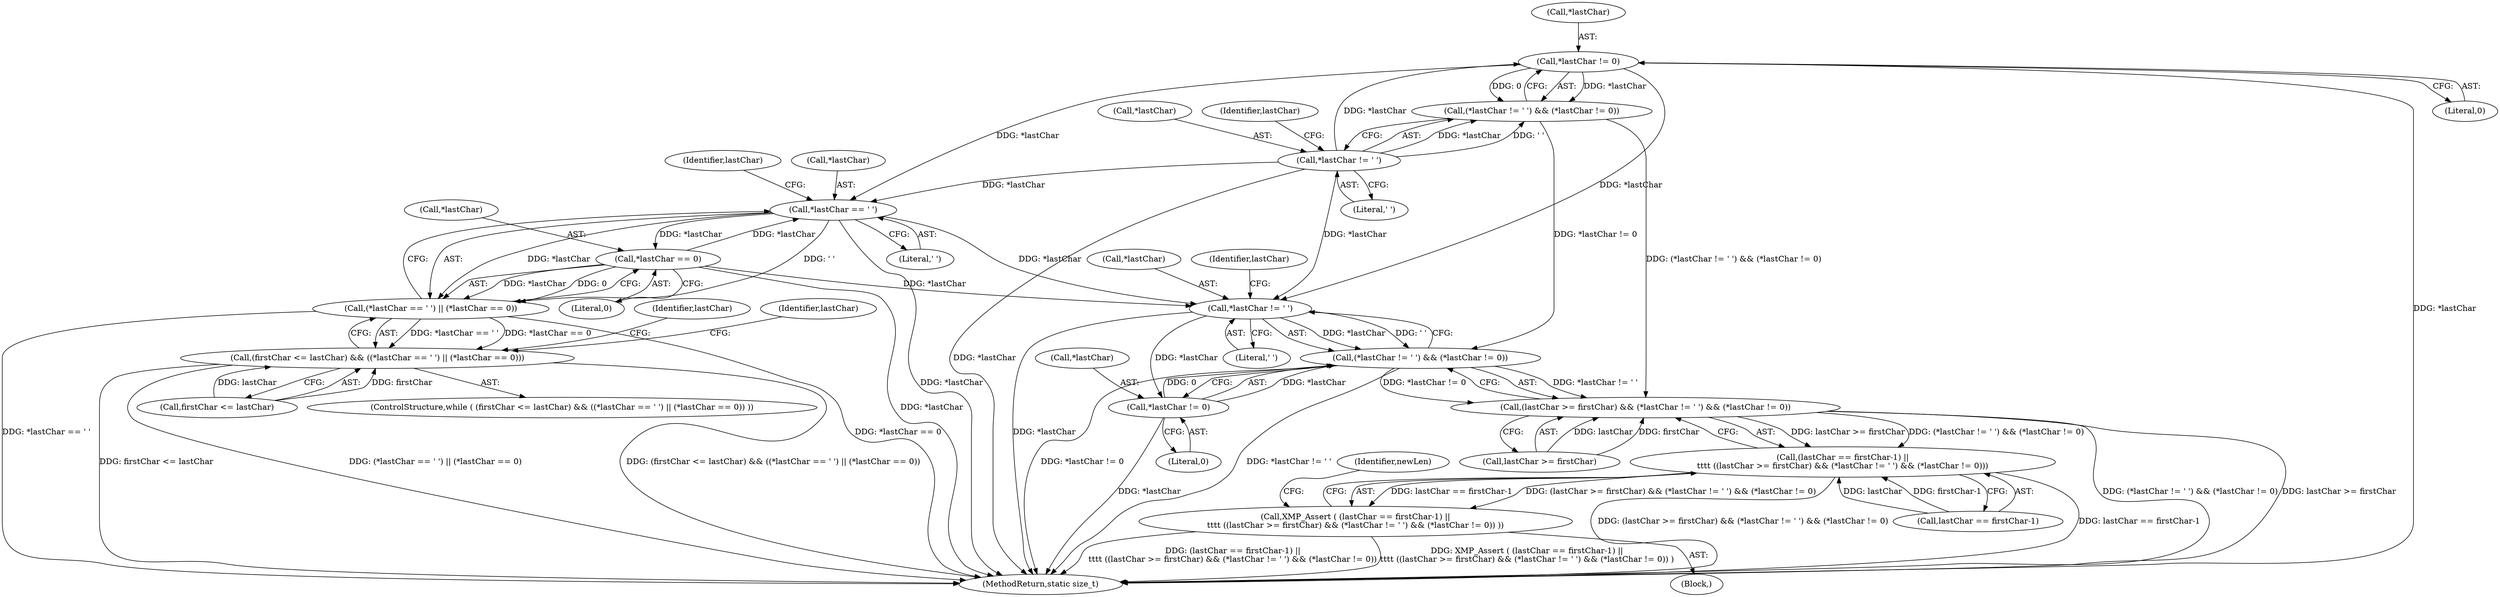 digraph "0_exempi_c26d5beb60a5a85f76259f50ed3e08c8169b0a0c@pointer" {
"1000138" [label="(Call,*lastChar == ' ')"];
"1000126" [label="(Call,*lastChar != 0)"];
"1000122" [label="(Call,*lastChar != ' ')"];
"1000142" [label="(Call,*lastChar == 0)"];
"1000138" [label="(Call,*lastChar == ' ')"];
"1000137" [label="(Call,(*lastChar == ' ') || (*lastChar == 0))"];
"1000133" [label="(Call,(firstChar <= lastChar) && ((*lastChar == ' ') || (*lastChar == 0)))"];
"1000160" [label="(Call,*lastChar != ' ')"];
"1000159" [label="(Call,(*lastChar != ' ') && (*lastChar != 0))"];
"1000155" [label="(Call,(lastChar >= firstChar) && (*lastChar != ' ') && (*lastChar != 0))"];
"1000149" [label="(Call,(lastChar == firstChar-1) ||\n\t\t\t\t ((lastChar >= firstChar) && (*lastChar != ' ') && (*lastChar != 0)))"];
"1000148" [label="(Call,XMP_Assert ( (lastChar == firstChar-1) ||\n\t\t\t\t ((lastChar >= firstChar) && (*lastChar != ' ') && (*lastChar != 0)) ))"];
"1000164" [label="(Call,*lastChar != 0)"];
"1000125" [label="(Literal,' ')"];
"1000161" [label="(Call,*lastChar)"];
"1000164" [label="(Call,*lastChar != 0)"];
"1000138" [label="(Call,*lastChar == ' ')"];
"1000170" [label="(Identifier,newLen)"];
"1000165" [label="(Call,*lastChar)"];
"1000160" [label="(Call,*lastChar != ' ')"];
"1000159" [label="(Call,(*lastChar != ' ') && (*lastChar != 0))"];
"1000149" [label="(Call,(lastChar == firstChar-1) ||\n\t\t\t\t ((lastChar >= firstChar) && (*lastChar != ' ') && (*lastChar != 0)))"];
"1000155" [label="(Call,(lastChar >= firstChar) && (*lastChar != ' ') && (*lastChar != 0))"];
"1000141" [label="(Literal,' ')"];
"1000195" [label="(MethodReturn,static size_t)"];
"1000163" [label="(Literal,' ')"];
"1000156" [label="(Call,lastChar >= firstChar)"];
"1000122" [label="(Call,*lastChar != ' ')"];
"1000123" [label="(Call,*lastChar)"];
"1000127" [label="(Call,*lastChar)"];
"1000144" [label="(Identifier,lastChar)"];
"1000150" [label="(Call,lastChar == firstChar-1)"];
"1000145" [label="(Literal,0)"];
"1000151" [label="(Identifier,lastChar)"];
"1000129" [label="(Literal,0)"];
"1000167" [label="(Literal,0)"];
"1000126" [label="(Call,*lastChar != 0)"];
"1000148" [label="(Call,XMP_Assert ( (lastChar == firstChar-1) ||\n\t\t\t\t ((lastChar >= firstChar) && (*lastChar != ' ') && (*lastChar != 0)) ))"];
"1000147" [label="(Identifier,lastChar)"];
"1000142" [label="(Call,*lastChar == 0)"];
"1000134" [label="(Call,firstChar <= lastChar)"];
"1000121" [label="(Call,(*lastChar != ' ') && (*lastChar != 0))"];
"1000132" [label="(ControlStructure,while ( (firstChar <= lastChar) && ((*lastChar == ' ') || (*lastChar == 0)) ))"];
"1000143" [label="(Call,*lastChar)"];
"1000139" [label="(Call,*lastChar)"];
"1000128" [label="(Identifier,lastChar)"];
"1000133" [label="(Call,(firstChar <= lastChar) && ((*lastChar == ' ') || (*lastChar == 0)))"];
"1000166" [label="(Identifier,lastChar)"];
"1000105" [label="(Block,)"];
"1000137" [label="(Call,(*lastChar == ' ') || (*lastChar == 0))"];
"1000138" -> "1000137"  [label="AST: "];
"1000138" -> "1000141"  [label="CFG: "];
"1000139" -> "1000138"  [label="AST: "];
"1000141" -> "1000138"  [label="AST: "];
"1000144" -> "1000138"  [label="CFG: "];
"1000137" -> "1000138"  [label="CFG: "];
"1000138" -> "1000195"  [label="DDG: *lastChar"];
"1000138" -> "1000137"  [label="DDG: *lastChar"];
"1000138" -> "1000137"  [label="DDG: ' '"];
"1000126" -> "1000138"  [label="DDG: *lastChar"];
"1000142" -> "1000138"  [label="DDG: *lastChar"];
"1000122" -> "1000138"  [label="DDG: *lastChar"];
"1000138" -> "1000142"  [label="DDG: *lastChar"];
"1000138" -> "1000160"  [label="DDG: *lastChar"];
"1000126" -> "1000121"  [label="AST: "];
"1000126" -> "1000129"  [label="CFG: "];
"1000127" -> "1000126"  [label="AST: "];
"1000129" -> "1000126"  [label="AST: "];
"1000121" -> "1000126"  [label="CFG: "];
"1000126" -> "1000195"  [label="DDG: *lastChar"];
"1000126" -> "1000121"  [label="DDG: *lastChar"];
"1000126" -> "1000121"  [label="DDG: 0"];
"1000122" -> "1000126"  [label="DDG: *lastChar"];
"1000126" -> "1000160"  [label="DDG: *lastChar"];
"1000122" -> "1000121"  [label="AST: "];
"1000122" -> "1000125"  [label="CFG: "];
"1000123" -> "1000122"  [label="AST: "];
"1000125" -> "1000122"  [label="AST: "];
"1000128" -> "1000122"  [label="CFG: "];
"1000121" -> "1000122"  [label="CFG: "];
"1000122" -> "1000195"  [label="DDG: *lastChar"];
"1000122" -> "1000121"  [label="DDG: *lastChar"];
"1000122" -> "1000121"  [label="DDG: ' '"];
"1000122" -> "1000160"  [label="DDG: *lastChar"];
"1000142" -> "1000137"  [label="AST: "];
"1000142" -> "1000145"  [label="CFG: "];
"1000143" -> "1000142"  [label="AST: "];
"1000145" -> "1000142"  [label="AST: "];
"1000137" -> "1000142"  [label="CFG: "];
"1000142" -> "1000195"  [label="DDG: *lastChar"];
"1000142" -> "1000137"  [label="DDG: *lastChar"];
"1000142" -> "1000137"  [label="DDG: 0"];
"1000142" -> "1000160"  [label="DDG: *lastChar"];
"1000137" -> "1000133"  [label="AST: "];
"1000133" -> "1000137"  [label="CFG: "];
"1000137" -> "1000195"  [label="DDG: *lastChar == 0"];
"1000137" -> "1000195"  [label="DDG: *lastChar == ' '"];
"1000137" -> "1000133"  [label="DDG: *lastChar == ' '"];
"1000137" -> "1000133"  [label="DDG: *lastChar == 0"];
"1000133" -> "1000132"  [label="AST: "];
"1000133" -> "1000134"  [label="CFG: "];
"1000134" -> "1000133"  [label="AST: "];
"1000147" -> "1000133"  [label="CFG: "];
"1000151" -> "1000133"  [label="CFG: "];
"1000133" -> "1000195"  [label="DDG: (firstChar <= lastChar) && ((*lastChar == ' ') || (*lastChar == 0))"];
"1000133" -> "1000195"  [label="DDG: firstChar <= lastChar"];
"1000133" -> "1000195"  [label="DDG: (*lastChar == ' ') || (*lastChar == 0)"];
"1000134" -> "1000133"  [label="DDG: firstChar"];
"1000134" -> "1000133"  [label="DDG: lastChar"];
"1000160" -> "1000159"  [label="AST: "];
"1000160" -> "1000163"  [label="CFG: "];
"1000161" -> "1000160"  [label="AST: "];
"1000163" -> "1000160"  [label="AST: "];
"1000166" -> "1000160"  [label="CFG: "];
"1000159" -> "1000160"  [label="CFG: "];
"1000160" -> "1000195"  [label="DDG: *lastChar"];
"1000160" -> "1000159"  [label="DDG: *lastChar"];
"1000160" -> "1000159"  [label="DDG: ' '"];
"1000160" -> "1000164"  [label="DDG: *lastChar"];
"1000159" -> "1000155"  [label="AST: "];
"1000159" -> "1000164"  [label="CFG: "];
"1000164" -> "1000159"  [label="AST: "];
"1000155" -> "1000159"  [label="CFG: "];
"1000159" -> "1000195"  [label="DDG: *lastChar != 0"];
"1000159" -> "1000195"  [label="DDG: *lastChar != ' '"];
"1000159" -> "1000155"  [label="DDG: *lastChar != ' '"];
"1000159" -> "1000155"  [label="DDG: *lastChar != 0"];
"1000121" -> "1000159"  [label="DDG: *lastChar != 0"];
"1000164" -> "1000159"  [label="DDG: *lastChar"];
"1000164" -> "1000159"  [label="DDG: 0"];
"1000155" -> "1000149"  [label="AST: "];
"1000155" -> "1000156"  [label="CFG: "];
"1000156" -> "1000155"  [label="AST: "];
"1000149" -> "1000155"  [label="CFG: "];
"1000155" -> "1000195"  [label="DDG: (*lastChar != ' ') && (*lastChar != 0)"];
"1000155" -> "1000195"  [label="DDG: lastChar >= firstChar"];
"1000155" -> "1000149"  [label="DDG: lastChar >= firstChar"];
"1000155" -> "1000149"  [label="DDG: (*lastChar != ' ') && (*lastChar != 0)"];
"1000156" -> "1000155"  [label="DDG: lastChar"];
"1000156" -> "1000155"  [label="DDG: firstChar"];
"1000121" -> "1000155"  [label="DDG: (*lastChar != ' ') && (*lastChar != 0)"];
"1000149" -> "1000148"  [label="AST: "];
"1000149" -> "1000150"  [label="CFG: "];
"1000150" -> "1000149"  [label="AST: "];
"1000148" -> "1000149"  [label="CFG: "];
"1000149" -> "1000195"  [label="DDG: (lastChar >= firstChar) && (*lastChar != ' ') && (*lastChar != 0)"];
"1000149" -> "1000195"  [label="DDG: lastChar == firstChar-1"];
"1000149" -> "1000148"  [label="DDG: lastChar == firstChar-1"];
"1000149" -> "1000148"  [label="DDG: (lastChar >= firstChar) && (*lastChar != ' ') && (*lastChar != 0)"];
"1000150" -> "1000149"  [label="DDG: lastChar"];
"1000150" -> "1000149"  [label="DDG: firstChar-1"];
"1000148" -> "1000105"  [label="AST: "];
"1000170" -> "1000148"  [label="CFG: "];
"1000148" -> "1000195"  [label="DDG: (lastChar == firstChar-1) ||\n\t\t\t\t ((lastChar >= firstChar) && (*lastChar != ' ') && (*lastChar != 0))"];
"1000148" -> "1000195"  [label="DDG: XMP_Assert ( (lastChar == firstChar-1) ||\n\t\t\t\t ((lastChar >= firstChar) && (*lastChar != ' ') && (*lastChar != 0)) )"];
"1000164" -> "1000167"  [label="CFG: "];
"1000165" -> "1000164"  [label="AST: "];
"1000167" -> "1000164"  [label="AST: "];
"1000164" -> "1000195"  [label="DDG: *lastChar"];
}
